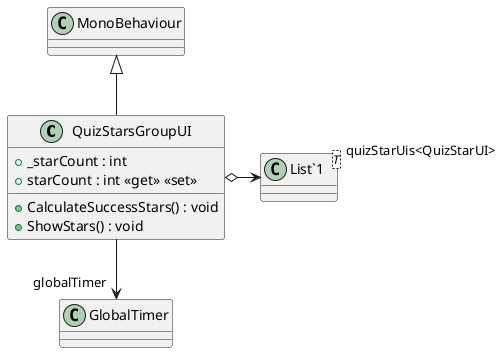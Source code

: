 @startuml
class QuizStarsGroupUI {
    + _starCount : int
    + starCount : int <<get>> <<set>>
    + CalculateSuccessStars() : void
    + ShowStars() : void
}
class "List`1"<T> {
}
MonoBehaviour <|-- QuizStarsGroupUI
QuizStarsGroupUI o-> "quizStarUis<QuizStarUI>" "List`1"
QuizStarsGroupUI --> "globalTimer" GlobalTimer
@enduml
